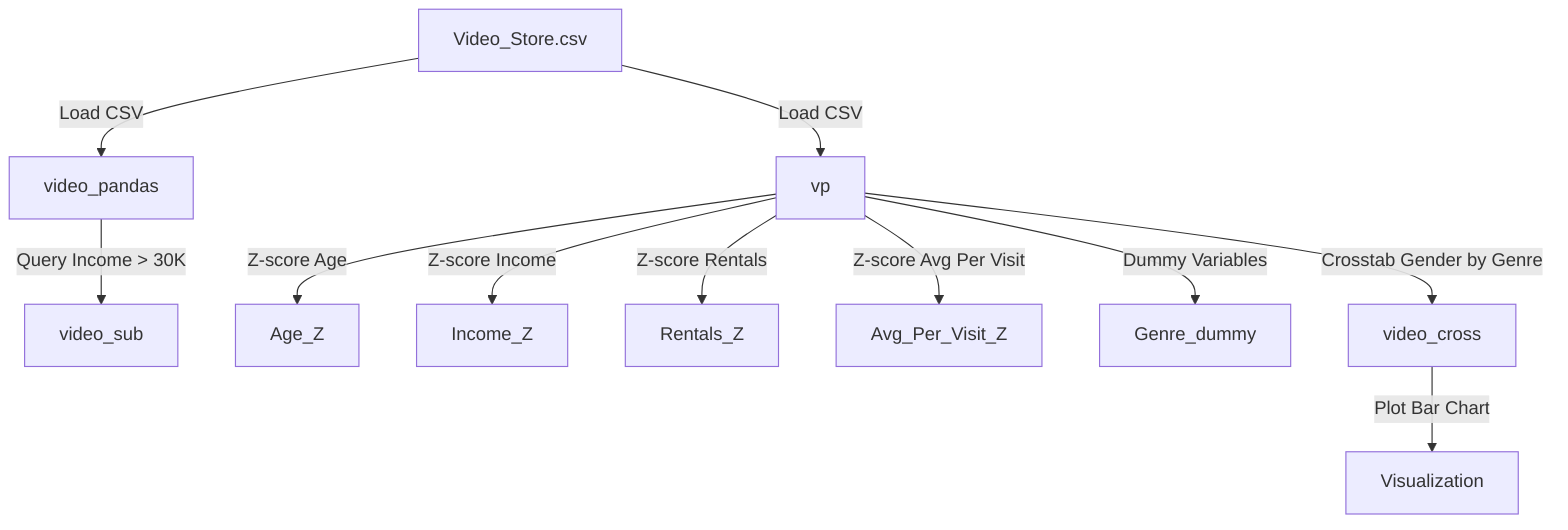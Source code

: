 flowchart TD
    %% Data Source
    A["Video_Store.csv"]
    click A href "../input/Video_Store.csv" "Opens Video Store CSV"
    
    %% Data Loading
    A -->|Load CSV| B["video_pandas"]
    A -->|Load CSV| C["vp"]
    
    %% Data Transformation
    B -->|Query Income > 30K| D["video_sub"]
    C -->|Z-score Age| E["Age_Z"]
    C -->|Z-score Income| F["Income_Z"]
    C -->|Z-score Rentals| G["Rentals_Z"]
    C -->|Z-score Avg Per Visit| H["Avg_Per_Visit_Z"]
    
    %% Genre Handling
    C -->|Dummy Variables| I["Genre_dummy"]
    C -->|Crosstab Gender by Genre| J["video_cross"]
    
    %% Outputs
    J -->|Plot Bar Chart| K["Visualization"]